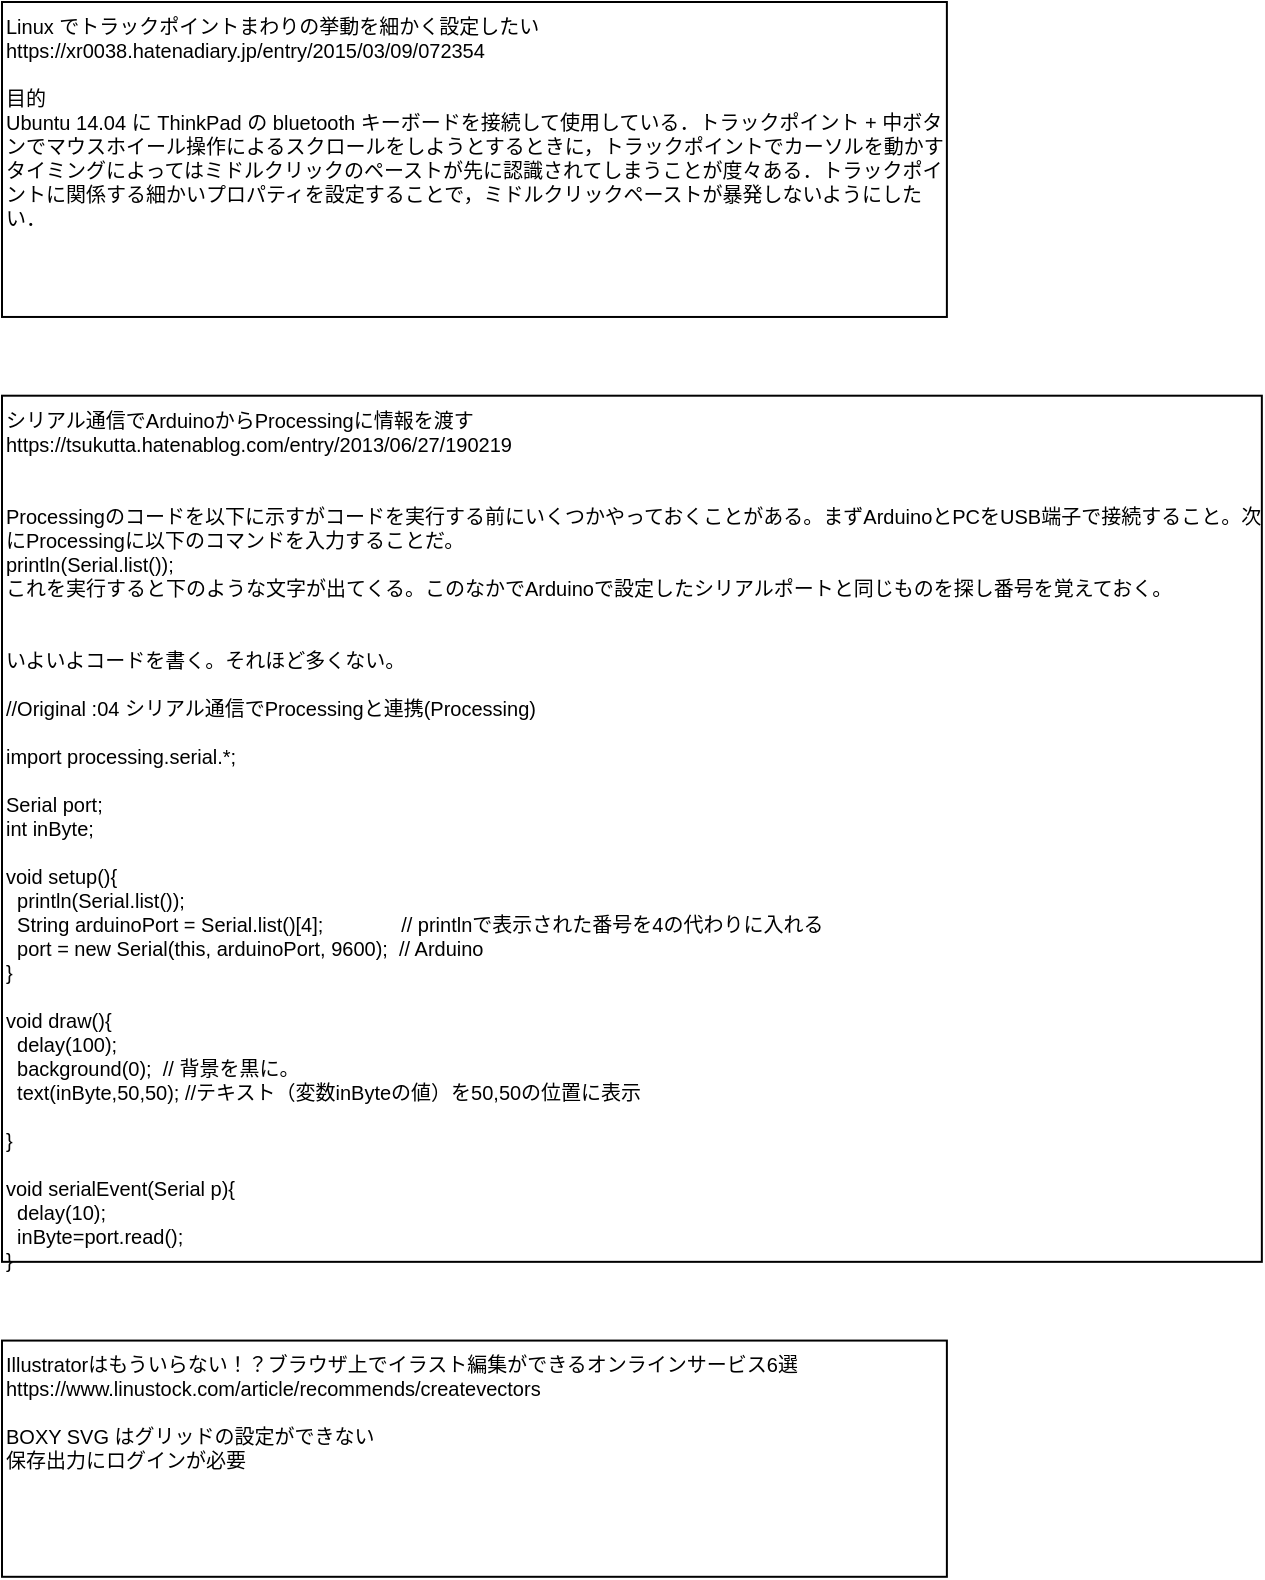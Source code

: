 <mxfile version="16.2.4" type="github">
  <diagram id="wNjajI2MCHbM71Gs-DAX" name="ページ1">
    <mxGraphModel dx="449" dy="400" grid="1" gridSize="39.37" guides="1" tooltips="1" connect="1" arrows="1" fold="1" page="1" pageScale="1" pageWidth="827" pageHeight="1169" math="0" shadow="0">
      <root>
        <mxCell id="0" />
        <mxCell id="1" parent="0" />
        <mxCell id="RUVW1VNI79D-d2WEvtp2-1" value="&lt;div&gt;&lt;div&gt;Linux でトラックポイントまわりの挙動を細かく設定したい&lt;/div&gt;&lt;div&gt;https://xr0038.hatenadiary.jp/entry/2015/03/09/072354&lt;/div&gt;&lt;div&gt;&lt;br&gt;&lt;/div&gt;&lt;div&gt;目的&lt;/div&gt;&lt;div&gt;Ubuntu 14.04 に ThinkPad の bluetooth キーボードを接続して使用している．トラックポイント + 中ボタンでマウスホイール操作によるスクロールをしようとするときに，トラックポイントでカーソルを動かすタイミングによってはミドルクリックのペーストが先に認識されてしまうことが度々ある．トラックポイントに関係する細かいプロパティを設定することで，ミドルクリックペーストが暴発しないようにしたい．&lt;/div&gt;&lt;/div&gt;" style="text;html=1;strokeColor=default;fillColor=none;align=left;verticalAlign=top;whiteSpace=wrap;rounded=0;fontSize=10;" parent="1" vertex="1">
          <mxGeometry width="472.44" height="157.48" as="geometry" />
        </mxCell>
        <mxCell id="25LW0VAzEqJ-nKai1Upx-1" value="&lt;div&gt;シリアル通信でArduinoからProcessingに情報を渡す&lt;/div&gt;&lt;div&gt;https://tsukutta.hatenablog.com/entry/2013/06/27/190219&lt;/div&gt;&lt;div&gt;&lt;br&gt;&lt;/div&gt;&lt;div&gt;&lt;br&gt;&lt;/div&gt;&lt;div&gt;Processingのコードを以下に示すがコードを実行する前にいくつかやっておくことがある。まずArduinoとPCをUSB端子で接続すること。次にProcessingに以下のコマンドを入力することだ。&lt;/div&gt;&lt;div&gt;&lt;span&gt; &lt;/span&gt;println(Serial.list());&lt;/div&gt;&lt;div&gt;これを実行すると下のような文字が出てくる。このなかでArduinoで設定したシリアルポートと同じものを探し番号を覚えておく。&lt;/div&gt;&lt;div&gt;&lt;br&gt;&lt;/div&gt;&lt;div&gt;&lt;br&gt;&lt;/div&gt;&lt;div&gt;いよいよコードを書く。それほど多くない。&lt;/div&gt;&lt;div&gt;&lt;br&gt;&lt;/div&gt;&lt;div&gt;//Original :04 シリアル通信でProcessingと連携(Processing)&lt;/div&gt;&lt;div&gt;&lt;br&gt;&lt;/div&gt;&lt;div&gt;import processing.serial.*;&lt;/div&gt;&lt;div&gt;&lt;br&gt;&lt;/div&gt;&lt;div&gt;Serial port;&amp;nbsp;&lt;/div&gt;&lt;div&gt;int inByte;&lt;/div&gt;&lt;div&gt;&lt;br&gt;&lt;/div&gt;&lt;div&gt;void setup(){&lt;/div&gt;&lt;div&gt;&amp;nbsp; println(Serial.list());&lt;/div&gt;&lt;div&gt;&amp;nbsp; String arduinoPort = Serial.list()[4];&amp;nbsp; &amp;nbsp; &amp;nbsp; &amp;nbsp; &amp;nbsp; &amp;nbsp; &amp;nbsp; // printlnで表示された番号を4の代わりに入れる&lt;/div&gt;&lt;div&gt;&amp;nbsp; port = new Serial(this, arduinoPort, 9600);&amp;nbsp; // Arduino&lt;/div&gt;&lt;div&gt;}&lt;/div&gt;&lt;div&gt;&lt;br&gt;&lt;/div&gt;&lt;div&gt;void draw(){&lt;/div&gt;&lt;div&gt;&amp;nbsp; delay(100);&lt;/div&gt;&lt;div&gt;&amp;nbsp; background(0);&amp;nbsp; // 背景を黒に。&lt;/div&gt;&lt;div&gt;&amp;nbsp; text(inByte,50,50); //テキスト（変数inByteの値）を50,50の位置に表示&lt;/div&gt;&lt;div&gt;&amp;nbsp;&amp;nbsp;&lt;/div&gt;&lt;div&gt;}&lt;/div&gt;&lt;div&gt;&lt;br&gt;&lt;/div&gt;&lt;div&gt;void serialEvent(Serial p){&lt;/div&gt;&lt;div&gt;&amp;nbsp; delay(10);&lt;/div&gt;&lt;div&gt;&amp;nbsp; inByte=port.read();&lt;/div&gt;&lt;div&gt;}&lt;/div&gt;" style="text;html=1;strokeColor=default;fillColor=none;align=left;verticalAlign=top;whiteSpace=wrap;rounded=0;fontSize=10;" parent="1" vertex="1">
          <mxGeometry y="196.85" width="629.92" height="433.07" as="geometry" />
        </mxCell>
        <mxCell id="xX8cJ3ERn-WcbGZl_4lk-1" value="&lt;div&gt;Illustratorはもういらない！？ブラウザ上でイラスト編集ができるオンラインサービス6選&lt;/div&gt;&lt;div&gt;https://www.linustock.com/article/recommends/createvectors&lt;/div&gt;&lt;div&gt;&lt;br&gt;&lt;/div&gt;&lt;div&gt;BOXY SVG はグリッドの設定ができない&lt;/div&gt;&lt;div&gt;保存出力にログインが必要&lt;/div&gt;" style="text;html=1;strokeColor=default;fillColor=none;align=left;verticalAlign=top;whiteSpace=wrap;rounded=0;fontSize=10;" vertex="1" parent="1">
          <mxGeometry y="669.29" width="472.44" height="118.11" as="geometry" />
        </mxCell>
      </root>
    </mxGraphModel>
  </diagram>
</mxfile>
